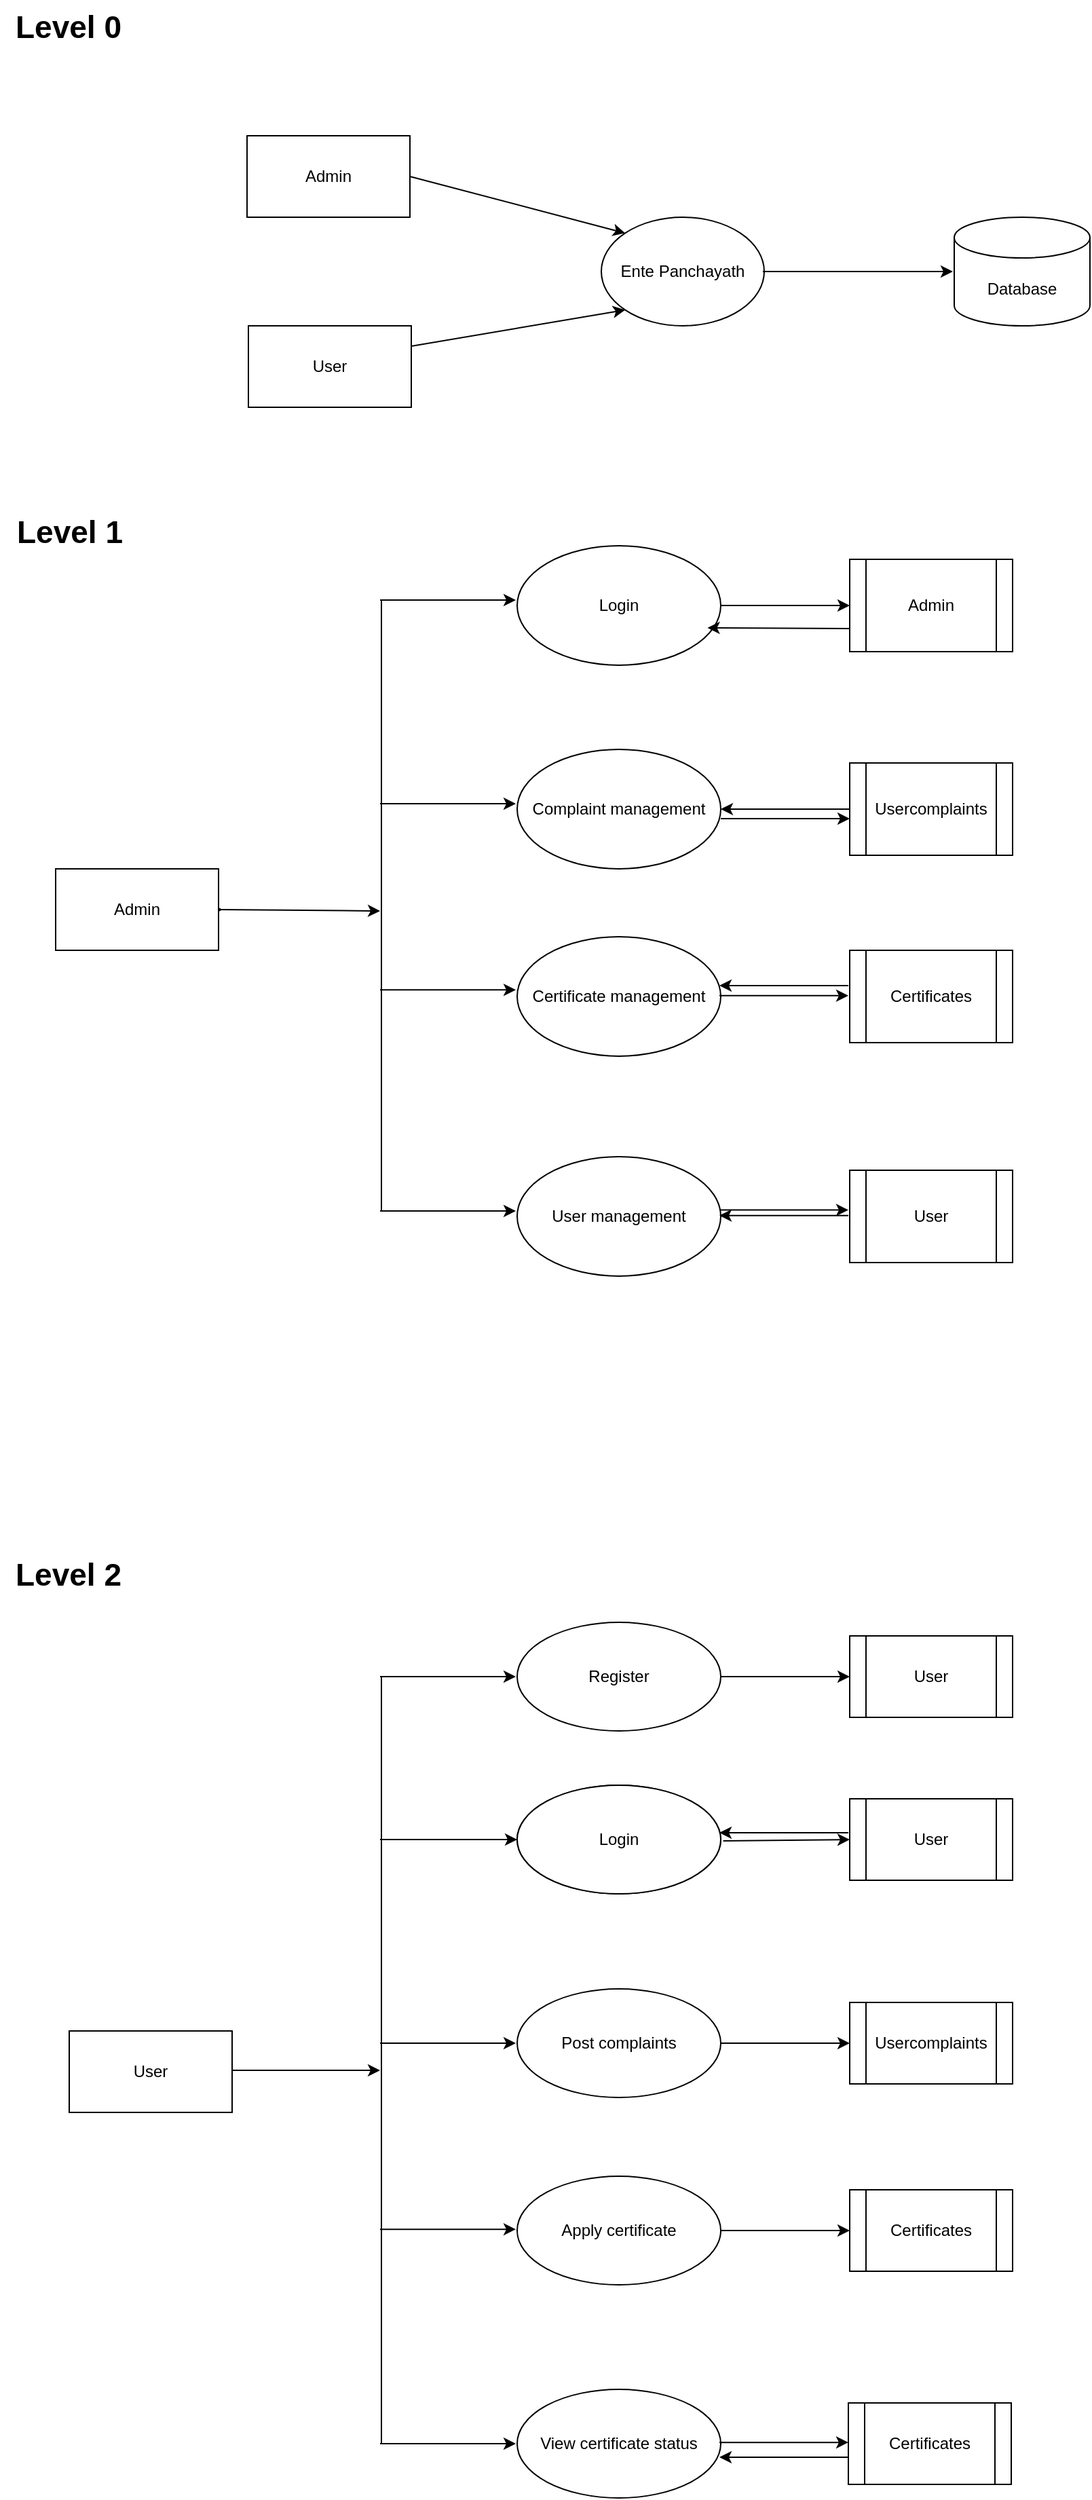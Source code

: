 <mxfile>
    <diagram id="L_W3hNA2YJ2-c1ZnzgXL" name="Page-1">
        <mxGraphModel dx="949" dy="644" grid="1" gridSize="10" guides="1" tooltips="1" connect="1" arrows="1" fold="1" page="0" pageScale="1" pageWidth="1920" pageHeight="1200" math="0" shadow="0">
            <root>
                <mxCell id="0"/>
                <mxCell id="1" parent="0"/>
                <mxCell id="6" style="edgeStyle=none;html=1;exitX=1;exitY=0.5;exitDx=0;exitDy=0;entryX=0;entryY=0;entryDx=0;entryDy=0;" parent="1" source="2" target="4" edge="1">
                    <mxGeometry relative="1" as="geometry"/>
                </mxCell>
                <mxCell id="2" value="Admin" style="rounded=0;whiteSpace=wrap;html=1;flipH=0;" parent="1" vertex="1">
                    <mxGeometry x="252" y="180" width="120" height="60" as="geometry"/>
                </mxCell>
                <mxCell id="8" style="edgeStyle=none;html=1;exitX=1;exitY=0.25;exitDx=0;exitDy=0;entryX=0;entryY=1;entryDx=0;entryDy=0;" parent="1" source="3" target="4" edge="1">
                    <mxGeometry relative="1" as="geometry"/>
                </mxCell>
                <mxCell id="3" value="User" style="rounded=0;whiteSpace=wrap;html=1;flipH=0;" parent="1" vertex="1">
                    <mxGeometry x="253" y="320" width="120" height="60" as="geometry"/>
                </mxCell>
                <mxCell id="4" value="Ente Panchayath" style="ellipse;whiteSpace=wrap;html=1;flipH=0;" parent="1" vertex="1">
                    <mxGeometry x="513" y="240" width="120" height="80" as="geometry"/>
                </mxCell>
                <mxCell id="7" value="" style="endArrow=classic;html=1;" parent="1" edge="1">
                    <mxGeometry width="50" height="50" relative="1" as="geometry">
                        <mxPoint x="632" y="280" as="sourcePoint"/>
                        <mxPoint x="772" y="280" as="targetPoint"/>
                    </mxGeometry>
                </mxCell>
                <mxCell id="9" value="Database" style="shape=cylinder3;whiteSpace=wrap;html=1;boundedLbl=1;backgroundOutline=1;size=15;flipH=0;" parent="1" vertex="1">
                    <mxGeometry x="773" y="240" width="100" height="80" as="geometry"/>
                </mxCell>
                <mxCell id="14" style="edgeStyle=none;html=1;exitX=1;exitY=0.5;exitDx=0;exitDy=0;" parent="1" source="13" edge="1">
                    <mxGeometry relative="1" as="geometry">
                        <mxPoint x="234" y="750" as="targetPoint"/>
                    </mxGeometry>
                </mxCell>
                <mxCell id="100" style="edgeStyle=none;html=1;exitX=1;exitY=0.5;exitDx=0;exitDy=0;" parent="1" source="13" edge="1">
                    <mxGeometry relative="1" as="geometry">
                        <mxPoint x="350" y="751" as="targetPoint"/>
                    </mxGeometry>
                </mxCell>
                <mxCell id="13" value="Admin" style="rounded=0;whiteSpace=wrap;html=1;flipH=0;" parent="1" vertex="1">
                    <mxGeometry x="111" y="720" width="120" height="60" as="geometry"/>
                </mxCell>
                <mxCell id="15" value="" style="endArrow=none;html=1;" parent="1" edge="1">
                    <mxGeometry width="50" height="50" relative="1" as="geometry">
                        <mxPoint x="351" y="972" as="sourcePoint"/>
                        <mxPoint x="351" y="522" as="targetPoint"/>
                    </mxGeometry>
                </mxCell>
                <mxCell id="17" value="" style="endArrow=classic;html=1;" parent="1" edge="1">
                    <mxGeometry width="50" height="50" relative="1" as="geometry">
                        <mxPoint x="350" y="522" as="sourcePoint"/>
                        <mxPoint x="450" y="522" as="targetPoint"/>
                    </mxGeometry>
                </mxCell>
                <mxCell id="18" value="" style="endArrow=classic;html=1;" parent="1" edge="1">
                    <mxGeometry width="50" height="50" relative="1" as="geometry">
                        <mxPoint x="350" y="672" as="sourcePoint"/>
                        <mxPoint x="450" y="672" as="targetPoint"/>
                    </mxGeometry>
                </mxCell>
                <mxCell id="26" value="" style="edgeStyle=none;html=1;" parent="1" source="19" target="25" edge="1">
                    <mxGeometry relative="1" as="geometry"/>
                </mxCell>
                <mxCell id="19" value="Login" style="ellipse;whiteSpace=wrap;html=1;flipH=0;" parent="1" vertex="1">
                    <mxGeometry x="451" y="482" width="150" height="88" as="geometry"/>
                </mxCell>
                <mxCell id="28" value="" style="edgeStyle=none;html=1;entryX=1;entryY=0.5;entryDx=0;entryDy=0;exitX=0;exitY=0.5;exitDx=0;exitDy=0;" parent="1" source="27" target="20" edge="1">
                    <mxGeometry relative="1" as="geometry">
                        <mxPoint x="690" y="676" as="sourcePoint"/>
                    </mxGeometry>
                </mxCell>
                <mxCell id="20" value="Complaint management" style="ellipse;whiteSpace=wrap;html=1;flipH=0;" parent="1" vertex="1">
                    <mxGeometry x="451" y="632" width="150" height="88" as="geometry"/>
                </mxCell>
                <mxCell id="21" value="Certificate management" style="ellipse;whiteSpace=wrap;html=1;flipH=0;" parent="1" vertex="1">
                    <mxGeometry x="451" y="770" width="150" height="88" as="geometry"/>
                </mxCell>
                <mxCell id="23" value="" style="endArrow=classic;html=1;" parent="1" edge="1">
                    <mxGeometry width="50" height="50" relative="1" as="geometry">
                        <mxPoint x="350" y="809.17" as="sourcePoint"/>
                        <mxPoint x="450" y="809.17" as="targetPoint"/>
                    </mxGeometry>
                </mxCell>
                <mxCell id="25" value="Admin" style="shape=process;whiteSpace=wrap;html=1;backgroundOutline=1;flipH=0;" parent="1" vertex="1">
                    <mxGeometry x="696" y="492" width="120" height="68" as="geometry"/>
                </mxCell>
                <mxCell id="27" value="Usercomplaints" style="shape=process;whiteSpace=wrap;html=1;backgroundOutline=1;flipH=0;" parent="1" vertex="1">
                    <mxGeometry x="696" y="642" width="120" height="68" as="geometry"/>
                </mxCell>
                <mxCell id="29" value="Certificates" style="shape=process;whiteSpace=wrap;html=1;backgroundOutline=1;flipH=0;" parent="1" vertex="1">
                    <mxGeometry x="696" y="780" width="120" height="68" as="geometry"/>
                </mxCell>
                <mxCell id="31" value="" style="endArrow=classic;html=1;" parent="1" edge="1">
                    <mxGeometry width="50" height="50" relative="1" as="geometry">
                        <mxPoint x="350" y="972" as="sourcePoint"/>
                        <mxPoint x="450" y="972" as="targetPoint"/>
                    </mxGeometry>
                </mxCell>
                <mxCell id="33" value="User management" style="ellipse;whiteSpace=wrap;html=1;flipH=0;" parent="1" vertex="1">
                    <mxGeometry x="451" y="932" width="150" height="88" as="geometry"/>
                </mxCell>
                <mxCell id="36" value="" style="edgeStyle=none;html=1;" parent="1" edge="1">
                    <mxGeometry relative="1" as="geometry">
                        <mxPoint x="600" y="971.29" as="sourcePoint"/>
                        <mxPoint x="695" y="971.29" as="targetPoint"/>
                    </mxGeometry>
                </mxCell>
                <mxCell id="37" value="User" style="shape=process;whiteSpace=wrap;html=1;backgroundOutline=1;flipH=0;" parent="1" vertex="1">
                    <mxGeometry x="696" y="942" width="120" height="68" as="geometry"/>
                </mxCell>
                <mxCell id="99" style="edgeStyle=none;html=1;exitX=1;exitY=0.5;exitDx=0;exitDy=0;" parent="1" edge="1">
                    <mxGeometry relative="1" as="geometry">
                        <mxPoint x="350" y="1605" as="targetPoint"/>
                        <mxPoint x="241" y="1605" as="sourcePoint"/>
                    </mxGeometry>
                </mxCell>
                <mxCell id="41" value="User" style="rounded=0;whiteSpace=wrap;html=1;flipH=0;" parent="1" vertex="1">
                    <mxGeometry x="121" y="1576" width="120" height="60" as="geometry"/>
                </mxCell>
                <mxCell id="42" value="" style="endArrow=none;html=1;" parent="1" edge="1">
                    <mxGeometry width="50" height="50" relative="1" as="geometry">
                        <mxPoint x="351" y="1880" as="sourcePoint"/>
                        <mxPoint x="351" y="1315" as="targetPoint"/>
                    </mxGeometry>
                </mxCell>
                <mxCell id="43" value="" style="endArrow=classic;html=1;" parent="1" edge="1">
                    <mxGeometry width="50" height="50" relative="1" as="geometry">
                        <mxPoint x="350" y="1315" as="sourcePoint"/>
                        <mxPoint x="450" y="1315" as="targetPoint"/>
                    </mxGeometry>
                </mxCell>
                <mxCell id="44" value="" style="endArrow=classic;html=1;" parent="1" edge="1">
                    <mxGeometry width="50" height="50" relative="1" as="geometry">
                        <mxPoint x="350" y="1585" as="sourcePoint"/>
                        <mxPoint x="450" y="1585" as="targetPoint"/>
                    </mxGeometry>
                </mxCell>
                <mxCell id="45" value="" style="edgeStyle=none;html=1;" parent="1" target="51" edge="1">
                    <mxGeometry relative="1" as="geometry">
                        <mxPoint x="699" y="1435" as="sourcePoint"/>
                    </mxGeometry>
                </mxCell>
                <mxCell id="46" value="" style="edgeStyle=none;html=1;" parent="1" source="47" target="52" edge="1">
                    <mxGeometry relative="1" as="geometry"/>
                </mxCell>
                <mxCell id="47" value="Post complaints" style="ellipse;whiteSpace=wrap;html=1;flipH=0;" parent="1" vertex="1">
                    <mxGeometry x="451" y="1545" width="150" height="80" as="geometry"/>
                </mxCell>
                <mxCell id="48" value="" style="edgeStyle=none;html=1;" parent="1" source="49" target="53" edge="1">
                    <mxGeometry relative="1" as="geometry"/>
                </mxCell>
                <mxCell id="49" value="Apply certificate" style="ellipse;whiteSpace=wrap;html=1;flipH=0;" parent="1" vertex="1">
                    <mxGeometry x="451" y="1683" width="150" height="80" as="geometry"/>
                </mxCell>
                <mxCell id="50" value="" style="endArrow=classic;html=1;" parent="1" edge="1">
                    <mxGeometry width="50" height="50" relative="1" as="geometry">
                        <mxPoint x="350" y="1880" as="sourcePoint"/>
                        <mxPoint x="450" y="1880" as="targetPoint"/>
                    </mxGeometry>
                </mxCell>
                <mxCell id="51" value="User" style="shape=process;whiteSpace=wrap;html=1;backgroundOutline=1;flipH=0;" parent="1" vertex="1">
                    <mxGeometry x="696" y="1405" width="120" height="60" as="geometry"/>
                </mxCell>
                <mxCell id="52" value="Usercomplaints" style="shape=process;whiteSpace=wrap;html=1;backgroundOutline=1;flipH=0;" parent="1" vertex="1">
                    <mxGeometry x="696" y="1555" width="120" height="60" as="geometry"/>
                </mxCell>
                <mxCell id="53" value="Certificates" style="shape=process;whiteSpace=wrap;html=1;backgroundOutline=1;flipH=0;" parent="1" vertex="1">
                    <mxGeometry x="696" y="1693" width="120" height="60" as="geometry"/>
                </mxCell>
                <mxCell id="58" value="Login" style="ellipse;whiteSpace=wrap;html=1;flipH=0;" parent="1" vertex="1">
                    <mxGeometry x="451" y="1395" width="150" height="80" as="geometry"/>
                </mxCell>
                <mxCell id="59" value="" style="endArrow=classic;html=1;exitX=0.015;exitY=0.649;exitDx=0;exitDy=0;exitPerimeter=0;entryX=0;entryY=0.5;entryDx=0;entryDy=0;" parent="1" target="51" edge="1">
                    <mxGeometry width="50" height="50" relative="1" as="geometry">
                        <mxPoint x="602.8" y="1435.94" as="sourcePoint"/>
                        <mxPoint x="690" y="1437" as="targetPoint"/>
                    </mxGeometry>
                </mxCell>
                <mxCell id="60" value="Login" style="ellipse;whiteSpace=wrap;html=1;flipH=0;" parent="1" vertex="1">
                    <mxGeometry x="451" y="1395" width="150" height="80" as="geometry"/>
                </mxCell>
                <mxCell id="63" value="" style="edgeStyle=none;html=1;" parent="1" source="61" target="62" edge="1">
                    <mxGeometry relative="1" as="geometry"/>
                </mxCell>
                <mxCell id="61" value="Register" style="ellipse;whiteSpace=wrap;html=1;flipH=0;" parent="1" vertex="1">
                    <mxGeometry x="451" y="1275" width="150" height="80" as="geometry"/>
                </mxCell>
                <mxCell id="62" value="User" style="shape=process;whiteSpace=wrap;html=1;backgroundOutline=1;flipH=0;" parent="1" vertex="1">
                    <mxGeometry x="696" y="1285" width="120" height="60" as="geometry"/>
                </mxCell>
                <mxCell id="64" value="" style="endArrow=classic;html=1;entryX=0;entryY=0.5;entryDx=0;entryDy=0;" parent="1" target="60" edge="1">
                    <mxGeometry width="50" height="50" relative="1" as="geometry">
                        <mxPoint x="350" y="1435" as="sourcePoint"/>
                        <mxPoint x="410" y="1485" as="targetPoint"/>
                        <Array as="points">
                            <mxPoint x="450" y="1435"/>
                        </Array>
                    </mxGeometry>
                </mxCell>
                <mxCell id="90" style="edgeStyle=none;html=1;exitX=0;exitY=0.75;exitDx=0;exitDy=0;entryX=0.935;entryY=0.687;entryDx=0;entryDy=0;entryPerimeter=0;" parent="1" source="25" target="19" edge="1">
                    <mxGeometry relative="1" as="geometry">
                        <mxPoint x="469.5" y="537" as="targetPoint"/>
                    </mxGeometry>
                </mxCell>
                <mxCell id="91" value="&lt;font style=&quot;font-size: 23px;&quot;&gt;&lt;b&gt;Level 0&lt;/b&gt;&lt;/font&gt;" style="text;html=1;align=center;verticalAlign=middle;resizable=0;points=[];autosize=1;strokeColor=none;fillColor=none;flipH=0;" parent="1" vertex="1">
                    <mxGeometry x="70" y="80" width="100" height="40" as="geometry"/>
                </mxCell>
                <mxCell id="92" value="&lt;font style=&quot;font-size: 23px;&quot;&gt;&lt;b&gt;Level 1&lt;/b&gt;&lt;/font&gt;" style="text;html=1;align=center;verticalAlign=middle;resizable=0;points=[];autosize=1;strokeColor=none;fillColor=none;flipH=0;" parent="1" vertex="1">
                    <mxGeometry x="71" y="452" width="100" height="40" as="geometry"/>
                </mxCell>
                <mxCell id="93" value="&lt;font style=&quot;font-size: 23px;&quot;&gt;&lt;b&gt;Level 2&lt;/b&gt;&lt;/font&gt;" style="text;html=1;align=center;verticalAlign=middle;resizable=0;points=[];autosize=1;strokeColor=none;fillColor=none;flipH=0;" parent="1" vertex="1">
                    <mxGeometry x="70" y="1220" width="100" height="40" as="geometry"/>
                </mxCell>
                <mxCell id="94" value="View certificate status" style="ellipse;whiteSpace=wrap;html=1;flipH=0;" parent="1" vertex="1">
                    <mxGeometry x="451" y="1840" width="150" height="80" as="geometry"/>
                </mxCell>
                <mxCell id="95" value="" style="endArrow=classic;html=1;" parent="1" edge="1">
                    <mxGeometry width="50" height="50" relative="1" as="geometry">
                        <mxPoint x="350" y="1722.09" as="sourcePoint"/>
                        <mxPoint x="450" y="1722.09" as="targetPoint"/>
                    </mxGeometry>
                </mxCell>
                <mxCell id="96" value="" style="edgeStyle=none;html=1;" parent="1" edge="1">
                    <mxGeometry relative="1" as="geometry">
                        <mxPoint x="600" y="1879.09" as="sourcePoint"/>
                        <mxPoint x="695" y="1879.09" as="targetPoint"/>
                    </mxGeometry>
                </mxCell>
                <mxCell id="97" value="Certificates" style="shape=process;whiteSpace=wrap;html=1;backgroundOutline=1;flipH=0;" parent="1" vertex="1">
                    <mxGeometry x="695" y="1850" width="120" height="60" as="geometry"/>
                </mxCell>
                <mxCell id="101" value="" style="edgeStyle=none;html=1;" edge="1" parent="1">
                    <mxGeometry relative="1" as="geometry">
                        <mxPoint x="601.0" y="683" as="sourcePoint"/>
                        <mxPoint x="696" y="683" as="targetPoint"/>
                    </mxGeometry>
                </mxCell>
                <mxCell id="102" value="" style="edgeStyle=none;html=1;" edge="1" parent="1">
                    <mxGeometry relative="1" as="geometry">
                        <mxPoint x="600.0" y="813.41" as="sourcePoint"/>
                        <mxPoint x="695" y="813.41" as="targetPoint"/>
                    </mxGeometry>
                </mxCell>
                <mxCell id="106" value="" style="edgeStyle=none;html=1;entryX=1;entryY=0.5;entryDx=0;entryDy=0;exitX=0;exitY=0.5;exitDx=0;exitDy=0;" edge="1" parent="1">
                    <mxGeometry relative="1" as="geometry">
                        <mxPoint x="695" y="806" as="sourcePoint"/>
                        <mxPoint x="600" y="806" as="targetPoint"/>
                    </mxGeometry>
                </mxCell>
                <mxCell id="107" value="" style="edgeStyle=none;html=1;entryX=1;entryY=0.5;entryDx=0;entryDy=0;exitX=0;exitY=0.5;exitDx=0;exitDy=0;" edge="1" parent="1">
                    <mxGeometry relative="1" as="geometry">
                        <mxPoint x="695" y="975.38" as="sourcePoint"/>
                        <mxPoint x="600" y="975.38" as="targetPoint"/>
                    </mxGeometry>
                </mxCell>
                <mxCell id="108" value="" style="edgeStyle=none;html=1;entryX=1;entryY=0.5;entryDx=0;entryDy=0;exitX=0;exitY=0.5;exitDx=0;exitDy=0;" edge="1" parent="1">
                    <mxGeometry relative="1" as="geometry">
                        <mxPoint x="695" y="1430" as="sourcePoint"/>
                        <mxPoint x="600" y="1430" as="targetPoint"/>
                    </mxGeometry>
                </mxCell>
                <mxCell id="109" value="" style="edgeStyle=none;html=1;entryX=1;entryY=0.5;entryDx=0;entryDy=0;exitX=0;exitY=0.5;exitDx=0;exitDy=0;" edge="1" parent="1">
                    <mxGeometry relative="1" as="geometry">
                        <mxPoint x="695" y="1890" as="sourcePoint"/>
                        <mxPoint x="600" y="1890" as="targetPoint"/>
                    </mxGeometry>
                </mxCell>
            </root>
        </mxGraphModel>
    </diagram>
</mxfile>